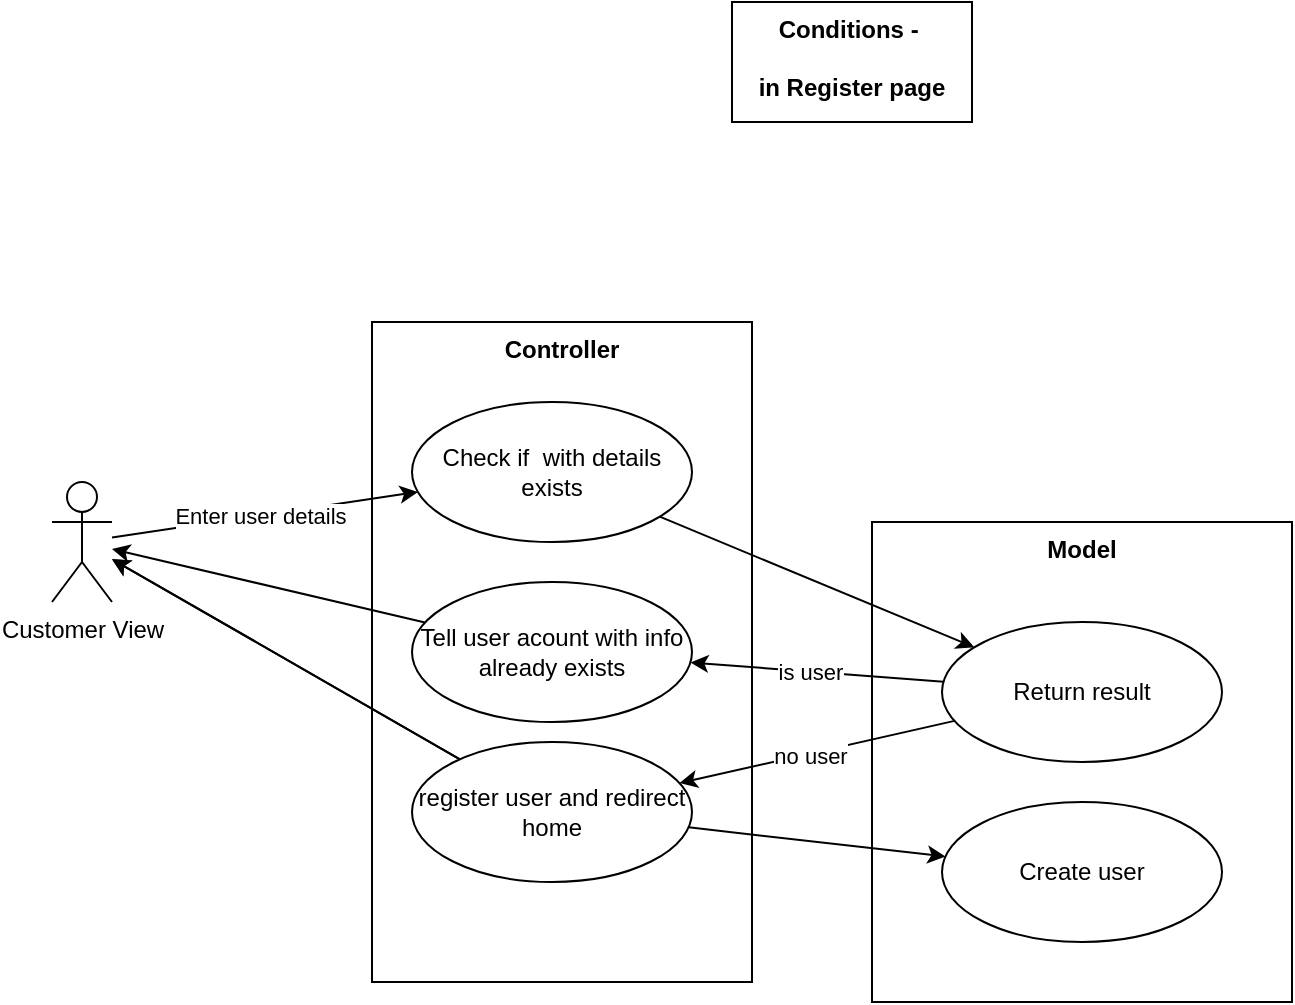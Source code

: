 <mxfile>
    <diagram id="KFu2Jjx0fvDgMEuhWSRL" name="Page-1">
        <mxGraphModel dx="816" dy="1410" grid="1" gridSize="10" guides="1" tooltips="1" connect="1" arrows="1" fold="1" page="1" pageScale="1" pageWidth="850" pageHeight="1100" math="0" shadow="0">
            <root>
                <mxCell id="0"/>
                <mxCell id="1" parent="0"/>
                <mxCell id="6" value="Controller" style="shape=rect;html=1;verticalAlign=top;fontStyle=1;whiteSpace=wrap;align=center;" parent="1" vertex="1">
                    <mxGeometry x="220" y="350" width="190" height="330" as="geometry"/>
                </mxCell>
                <mxCell id="12" style="edgeStyle=none;html=1;" edge="1" parent="1" source="2" target="15">
                    <mxGeometry relative="1" as="geometry">
                        <mxPoint x="235.007" y="427.999" as="targetPoint"/>
                    </mxGeometry>
                </mxCell>
                <mxCell id="13" value="Enter user details" style="edgeLabel;html=1;align=center;verticalAlign=middle;resizable=0;points=[];" vertex="1" connectable="0" parent="12">
                    <mxGeometry x="-0.027" relative="1" as="geometry">
                        <mxPoint as="offset"/>
                    </mxGeometry>
                </mxCell>
                <mxCell id="2" value="Customer View" style="shape=umlActor;html=1;verticalLabelPosition=bottom;verticalAlign=top;align=center;" parent="1" vertex="1">
                    <mxGeometry x="60" y="430" width="30" height="60" as="geometry"/>
                </mxCell>
                <mxCell id="7" value="Model" style="shape=rect;html=1;verticalAlign=top;fontStyle=1;whiteSpace=wrap;align=center;" parent="1" vertex="1">
                    <mxGeometry x="470" y="450" width="210" height="240" as="geometry"/>
                </mxCell>
                <mxCell id="17" style="edgeStyle=none;html=1;" edge="1" parent="1" source="10" target="18">
                    <mxGeometry relative="1" as="geometry">
                        <mxPoint x="570" y="710" as="targetPoint"/>
                    </mxGeometry>
                </mxCell>
                <mxCell id="19" value="is user" style="edgeLabel;html=1;align=center;verticalAlign=middle;resizable=0;points=[];" vertex="1" connectable="0" parent="17">
                    <mxGeometry x="0.067" relative="1" as="geometry">
                        <mxPoint as="offset"/>
                    </mxGeometry>
                </mxCell>
                <mxCell id="20" style="edgeStyle=none;html=1;" edge="1" parent="1" source="10" target="21">
                    <mxGeometry relative="1" as="geometry">
                        <mxPoint x="480" y="710" as="targetPoint"/>
                    </mxGeometry>
                </mxCell>
                <mxCell id="22" value="no user" style="edgeLabel;html=1;align=center;verticalAlign=middle;resizable=0;points=[];" vertex="1" connectable="0" parent="20">
                    <mxGeometry x="0.064" y="1" relative="1" as="geometry">
                        <mxPoint as="offset"/>
                    </mxGeometry>
                </mxCell>
                <mxCell id="10" value="Return result" style="ellipse;whiteSpace=wrap;html=1;" parent="1" vertex="1">
                    <mxGeometry x="505" y="500" width="140" height="70" as="geometry"/>
                </mxCell>
                <mxCell id="11" value="Conditions -&amp;nbsp;&lt;div&gt;&lt;br&gt;&lt;/div&gt;&lt;div&gt;in Register page&lt;/div&gt;" style="shape=rect;html=1;verticalAlign=top;fontStyle=1;whiteSpace=wrap;align=center;" parent="1" vertex="1">
                    <mxGeometry x="400" y="190" width="120" height="60" as="geometry"/>
                </mxCell>
                <mxCell id="16" style="edgeStyle=none;html=1;" edge="1" parent="1" source="15" target="10">
                    <mxGeometry relative="1" as="geometry"/>
                </mxCell>
                <mxCell id="15" value="Check if&amp;nbsp; with details exists" style="ellipse;whiteSpace=wrap;html=1;" vertex="1" parent="1">
                    <mxGeometry x="240" y="390" width="140" height="70" as="geometry"/>
                </mxCell>
                <mxCell id="24" style="edgeStyle=none;html=1;" edge="1" parent="1" source="18" target="2">
                    <mxGeometry relative="1" as="geometry"/>
                </mxCell>
                <mxCell id="18" value="Tell user acount with info already exists" style="ellipse;whiteSpace=wrap;html=1;" vertex="1" parent="1">
                    <mxGeometry x="240" y="480" width="140" height="70" as="geometry"/>
                </mxCell>
                <mxCell id="25" style="edgeStyle=none;html=1;" edge="1" parent="1" source="21" target="26">
                    <mxGeometry relative="1" as="geometry">
                        <mxPoint x="510" y="750" as="targetPoint"/>
                    </mxGeometry>
                </mxCell>
                <mxCell id="27" style="edgeStyle=none;html=1;" edge="1" parent="1" source="21" target="2">
                    <mxGeometry relative="1" as="geometry"/>
                </mxCell>
                <mxCell id="28" style="edgeStyle=none;html=1;" edge="1" parent="1" source="21" target="2">
                    <mxGeometry relative="1" as="geometry"/>
                </mxCell>
                <mxCell id="21" value="register user and redirect home" style="ellipse;whiteSpace=wrap;html=1;" vertex="1" parent="1">
                    <mxGeometry x="240" y="560" width="140" height="70" as="geometry"/>
                </mxCell>
                <mxCell id="26" value="Create user" style="ellipse;whiteSpace=wrap;html=1;" vertex="1" parent="1">
                    <mxGeometry x="505" y="590" width="140" height="70" as="geometry"/>
                </mxCell>
            </root>
        </mxGraphModel>
    </diagram>
</mxfile>